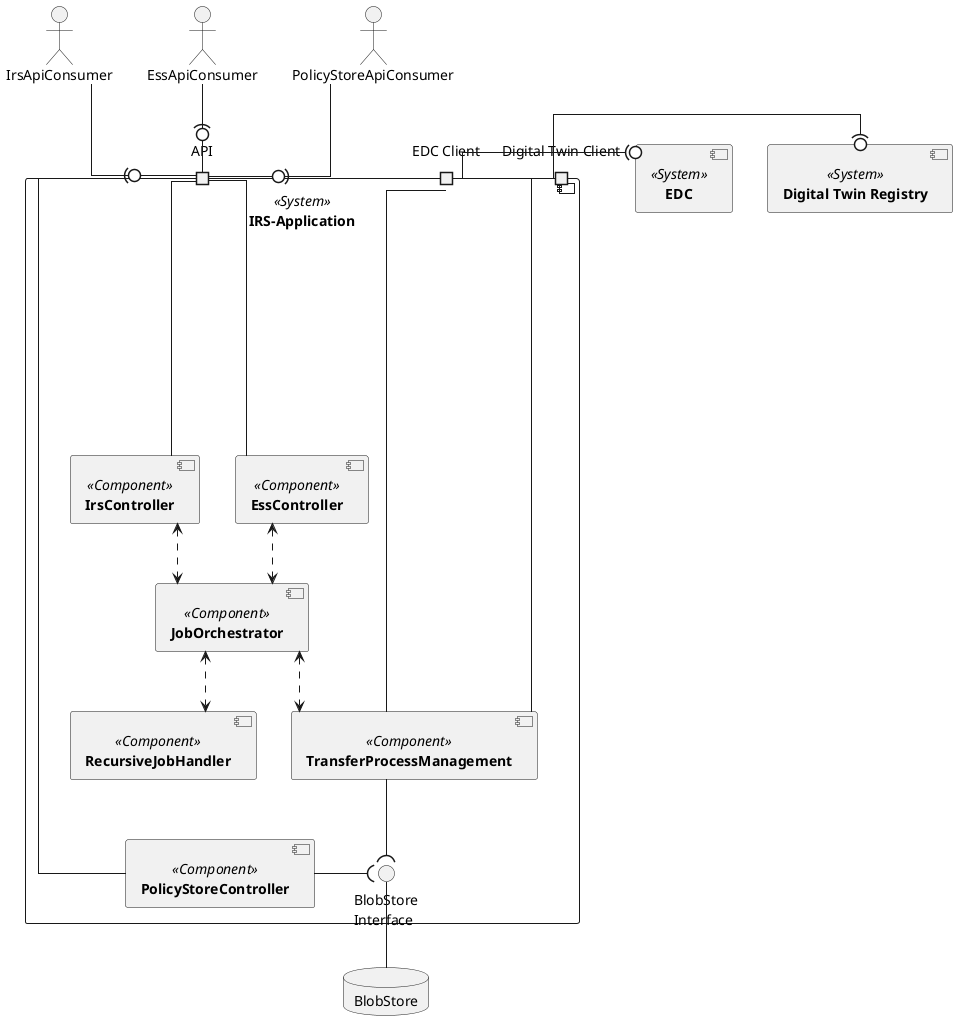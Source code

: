 @startuml
skinparam monochrome true
skinparam shadowing false
skinparam linetype ortho
skinparam defaultFontName "Architects daughter"


 component [**IRS-Application**] <<System>> as IRS {
    component [**RecursiveJobHandler**] <<Component>> as RecursiveJobHandler
    component [**IrsController**] <<Component>> as IrsController
    component [**PolicyStoreController**] <<Component>> as PolicyStoreController
    component [**EssController**] <<Component>> as EssController
    component [**JobOrchestrator**] <<Component>> as JobOrchestrator
    component [**TransferProcessManagement**] <<Component>> as TransferProcessManagement


    port "API" as API_PORT
    port "Digital Twin Client" as AAS_PORT
    port "EDC Client" as EDC_PORT

    () "BlobStore\nInterface" as StoreInterface


    IrsController <..> JobOrchestrator
    JobOrchestrator <..> TransferProcessManagement
    JobOrchestrator <..> RecursiveJobHandler
    TransferProcessManagement --( StoreInterface
    PolicyStoreController -( StoreInterface
    EssController <..> JobOrchestrator

}
component [**Digital Twin Registry**] <<System>> as DTR
component [**EDC**] <<System>> as EDC
actor IrsApiConsumer
actor EssApiConsumer
actor PolicyStoreApiConsumer
IrsController -up- API_PORT
PolicyStoreController -down- API_PORT
EssController -down- API_PORT
IrsApiConsumer -(0- API_PORT
EssApiConsumer -(0- API_PORT
PolicyStoreApiConsumer -(0- API_PORT


TransferProcessManagement --- AAS_PORT
TransferProcessManagement --- EDC_PORT
AAS_PORT --right-(0 DTR
EDC_PORT --right-(0 EDC

database "BlobStore" as BlobStore
StoreInterface -down- BlobStore

@enduml